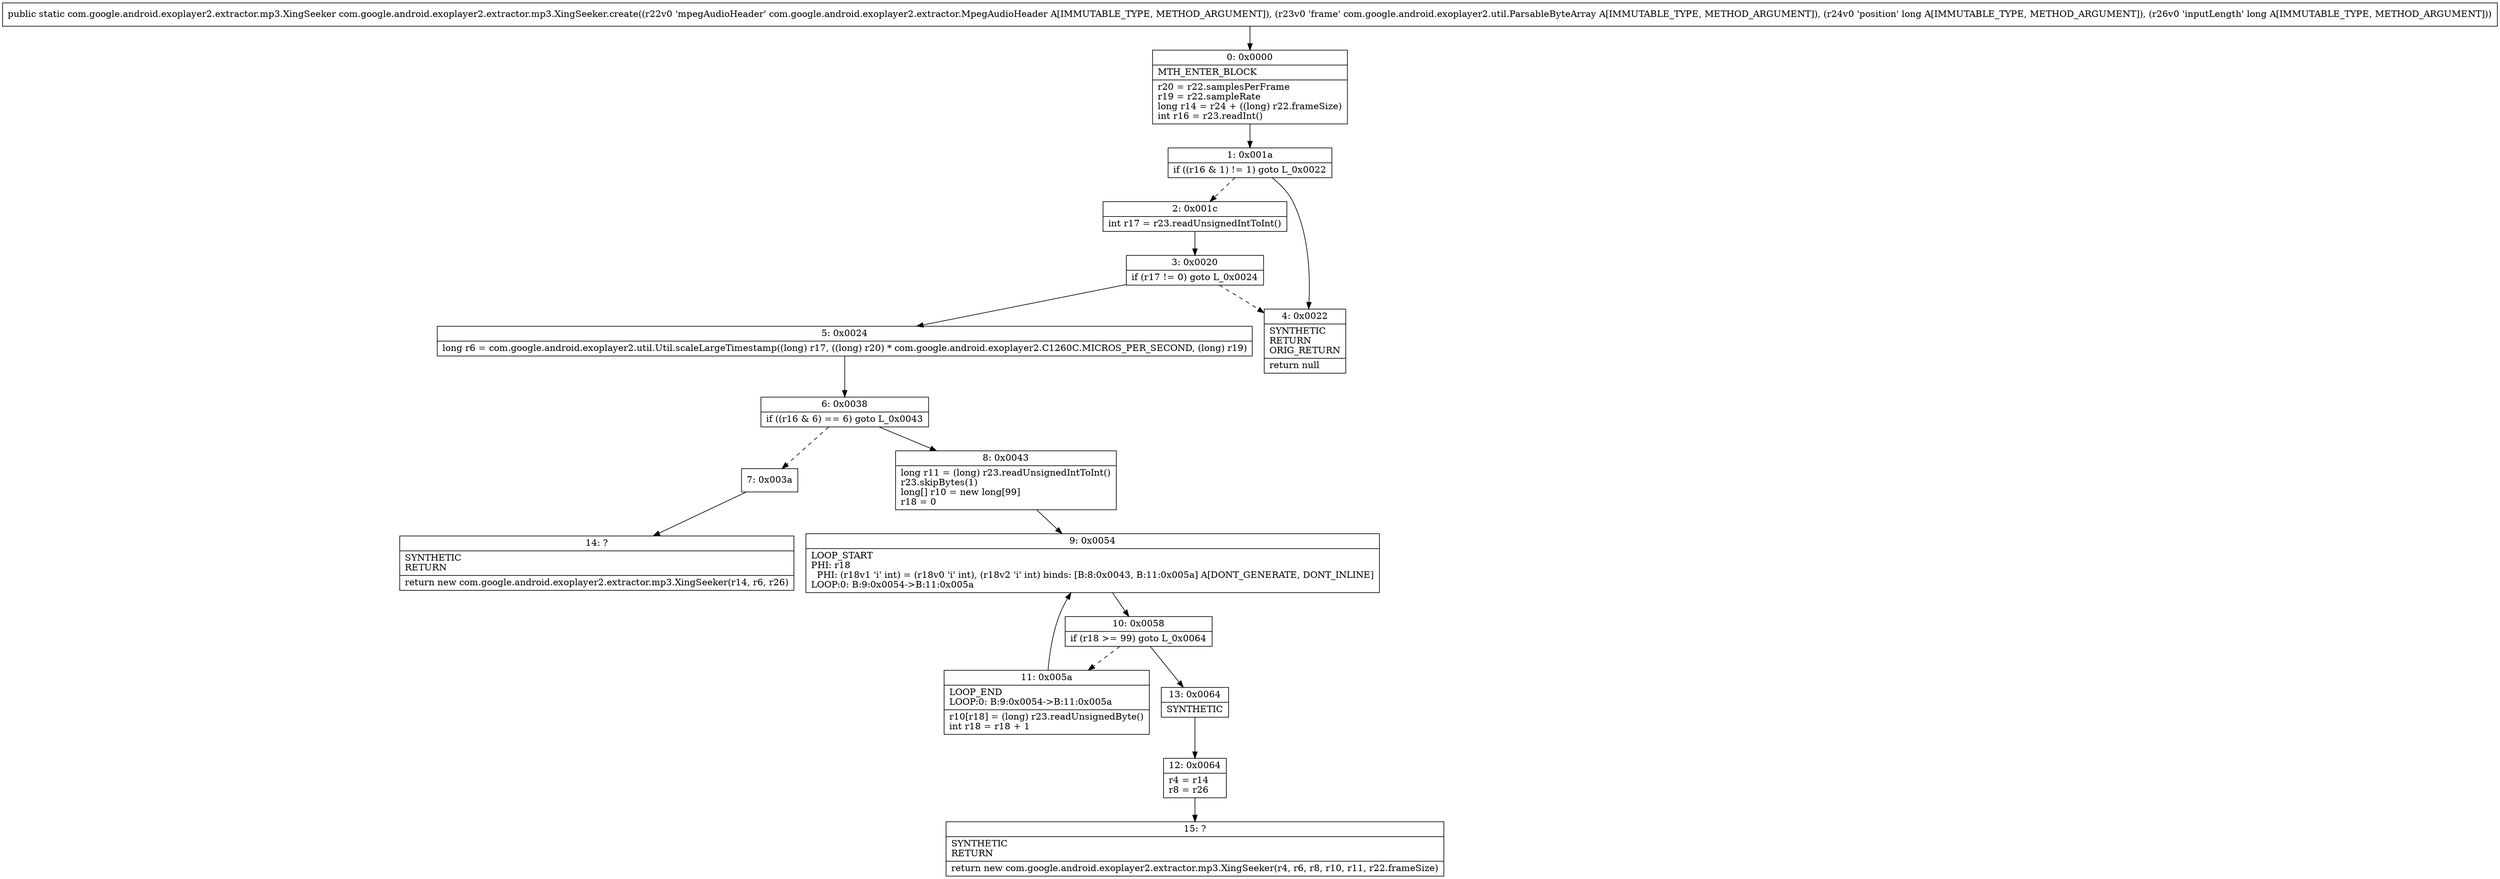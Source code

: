 digraph "CFG forcom.google.android.exoplayer2.extractor.mp3.XingSeeker.create(Lcom\/google\/android\/exoplayer2\/extractor\/MpegAudioHeader;Lcom\/google\/android\/exoplayer2\/util\/ParsableByteArray;JJ)Lcom\/google\/android\/exoplayer2\/extractor\/mp3\/XingSeeker;" {
Node_0 [shape=record,label="{0\:\ 0x0000|MTH_ENTER_BLOCK\l|r20 = r22.samplesPerFrame\lr19 = r22.sampleRate\llong r14 = r24 + ((long) r22.frameSize)\lint r16 = r23.readInt()\l}"];
Node_1 [shape=record,label="{1\:\ 0x001a|if ((r16 & 1) != 1) goto L_0x0022\l}"];
Node_2 [shape=record,label="{2\:\ 0x001c|int r17 = r23.readUnsignedIntToInt()\l}"];
Node_3 [shape=record,label="{3\:\ 0x0020|if (r17 != 0) goto L_0x0024\l}"];
Node_4 [shape=record,label="{4\:\ 0x0022|SYNTHETIC\lRETURN\lORIG_RETURN\l|return null\l}"];
Node_5 [shape=record,label="{5\:\ 0x0024|long r6 = com.google.android.exoplayer2.util.Util.scaleLargeTimestamp((long) r17, ((long) r20) * com.google.android.exoplayer2.C1260C.MICROS_PER_SECOND, (long) r19)\l}"];
Node_6 [shape=record,label="{6\:\ 0x0038|if ((r16 & 6) == 6) goto L_0x0043\l}"];
Node_7 [shape=record,label="{7\:\ 0x003a}"];
Node_8 [shape=record,label="{8\:\ 0x0043|long r11 = (long) r23.readUnsignedIntToInt()\lr23.skipBytes(1)\llong[] r10 = new long[99]\lr18 = 0\l}"];
Node_9 [shape=record,label="{9\:\ 0x0054|LOOP_START\lPHI: r18 \l  PHI: (r18v1 'i' int) = (r18v0 'i' int), (r18v2 'i' int) binds: [B:8:0x0043, B:11:0x005a] A[DONT_GENERATE, DONT_INLINE]\lLOOP:0: B:9:0x0054\-\>B:11:0x005a\l}"];
Node_10 [shape=record,label="{10\:\ 0x0058|if (r18 \>= 99) goto L_0x0064\l}"];
Node_11 [shape=record,label="{11\:\ 0x005a|LOOP_END\lLOOP:0: B:9:0x0054\-\>B:11:0x005a\l|r10[r18] = (long) r23.readUnsignedByte()\lint r18 = r18 + 1\l}"];
Node_12 [shape=record,label="{12\:\ 0x0064|r4 = r14\lr8 = r26\l}"];
Node_13 [shape=record,label="{13\:\ 0x0064|SYNTHETIC\l}"];
Node_14 [shape=record,label="{14\:\ ?|SYNTHETIC\lRETURN\l|return new com.google.android.exoplayer2.extractor.mp3.XingSeeker(r14, r6, r26)\l}"];
Node_15 [shape=record,label="{15\:\ ?|SYNTHETIC\lRETURN\l|return new com.google.android.exoplayer2.extractor.mp3.XingSeeker(r4, r6, r8, r10, r11, r22.frameSize)\l}"];
MethodNode[shape=record,label="{public static com.google.android.exoplayer2.extractor.mp3.XingSeeker com.google.android.exoplayer2.extractor.mp3.XingSeeker.create((r22v0 'mpegAudioHeader' com.google.android.exoplayer2.extractor.MpegAudioHeader A[IMMUTABLE_TYPE, METHOD_ARGUMENT]), (r23v0 'frame' com.google.android.exoplayer2.util.ParsableByteArray A[IMMUTABLE_TYPE, METHOD_ARGUMENT]), (r24v0 'position' long A[IMMUTABLE_TYPE, METHOD_ARGUMENT]), (r26v0 'inputLength' long A[IMMUTABLE_TYPE, METHOD_ARGUMENT])) }"];
MethodNode -> Node_0;
Node_0 -> Node_1;
Node_1 -> Node_2[style=dashed];
Node_1 -> Node_4;
Node_2 -> Node_3;
Node_3 -> Node_4[style=dashed];
Node_3 -> Node_5;
Node_5 -> Node_6;
Node_6 -> Node_7[style=dashed];
Node_6 -> Node_8;
Node_7 -> Node_14;
Node_8 -> Node_9;
Node_9 -> Node_10;
Node_10 -> Node_11[style=dashed];
Node_10 -> Node_13;
Node_11 -> Node_9;
Node_12 -> Node_15;
Node_13 -> Node_12;
}

